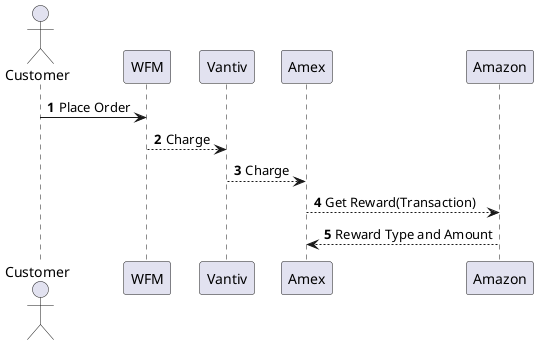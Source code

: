@startuml Amex Synchronous Connection To Amazon
autonumber
actor Customer

Customer -> WFM: Place Order
WFM --> Vantiv: Charge
Vantiv --> Amex: Charge

Amex --> Amazon: Get Reward(Transaction)
Amazon --> Amex: Reward Type and Amount

@enduml